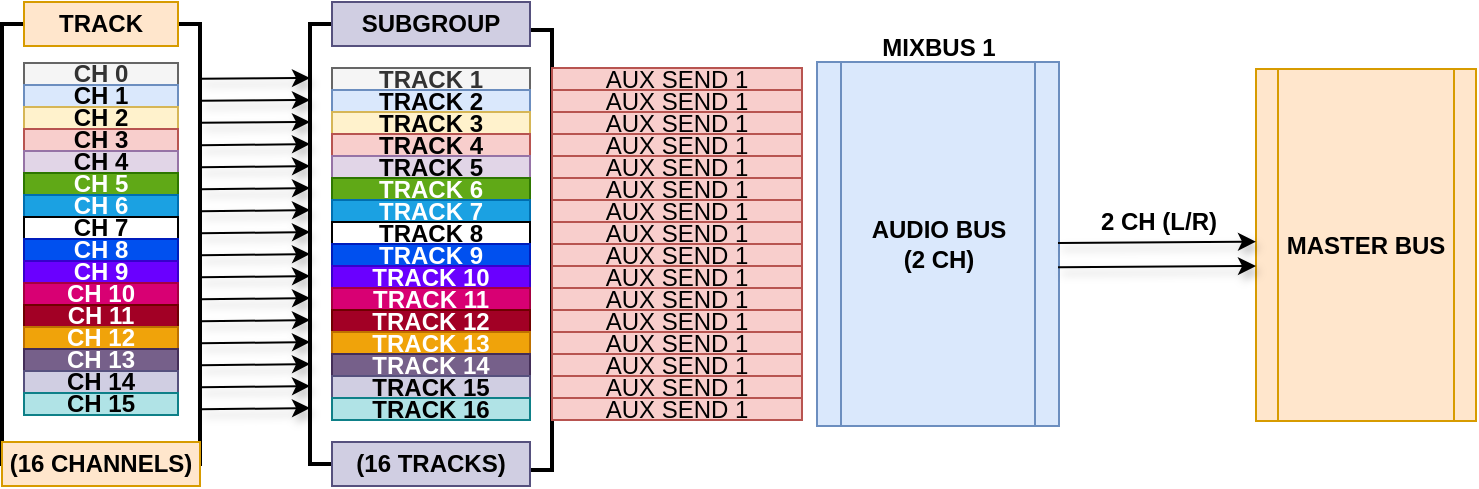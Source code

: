 <mxfile version="14.0.1" type="device"><diagram id="Vo9iwSne3lKJXptvg31i" name="Page-1"><mxGraphModel dx="763" dy="608" grid="1" gridSize="10" guides="1" tooltips="1" connect="1" arrows="1" fold="1" page="1" pageScale="1" pageWidth="1100" pageHeight="850" math="0" shadow="0"><root><mxCell id="0"/><mxCell id="1" parent="0"/><mxCell id="4EcqhXFw1HVFGPpnSO6v-97" value="&lt;b&gt;AUDIO BUS&lt;br&gt;(2 CH)&lt;/b&gt;" style="shape=process;whiteSpace=wrap;html=1;backgroundOutline=1;fillColor=#dae8fc;strokeColor=#6c8ebf;" vertex="1" parent="1"><mxGeometry x="447.5" y="70" width="121" height="182" as="geometry"/></mxCell><mxCell id="4EcqhXFw1HVFGPpnSO6v-98" value="&lt;b&gt;MASTER BUS&lt;/b&gt;" style="shape=process;whiteSpace=wrap;html=1;backgroundOutline=1;fillColor=#ffe6cc;strokeColor=#d79b00;" vertex="1" parent="1"><mxGeometry x="667" y="73.5" width="110" height="176" as="geometry"/></mxCell><mxCell id="4EcqhXFw1HVFGPpnSO6v-99" value="&lt;b&gt;CH 0&lt;/b&gt;" style="rounded=0;whiteSpace=wrap;html=1;fillColor=#f5f5f5;strokeColor=#666666;fontColor=#333333;" vertex="1" parent="1"><mxGeometry x="51" y="70.5" width="77" height="11" as="geometry"/></mxCell><mxCell id="4EcqhXFw1HVFGPpnSO6v-100" value="&lt;b&gt;CH 1&lt;br&gt;&lt;/b&gt;" style="rounded=0;whiteSpace=wrap;html=1;fillColor=#dae8fc;strokeColor=#6c8ebf;" vertex="1" parent="1"><mxGeometry x="51" y="81.5" width="77" height="11" as="geometry"/></mxCell><mxCell id="4EcqhXFw1HVFGPpnSO6v-101" value="" style="strokeWidth=2;html=1;shape=mxgraph.flowchart.annotation_1;align=left;pointerEvents=1;labelBackgroundColor=none;fontColor=#000000;rotation=-180;" vertex="1" parent="1"><mxGeometry x="293" y="54" width="22" height="220" as="geometry"/></mxCell><mxCell id="4EcqhXFw1HVFGPpnSO6v-102" value="&lt;div&gt;&lt;b&gt;CH 2&lt;/b&gt;&lt;/div&gt;" style="rounded=0;whiteSpace=wrap;html=1;fillColor=#fff2cc;strokeColor=#d6b656;" vertex="1" parent="1"><mxGeometry x="51" y="92.5" width="77" height="11" as="geometry"/></mxCell><mxCell id="4EcqhXFw1HVFGPpnSO6v-103" value="&lt;div&gt;&lt;b&gt;CH 3&lt;br&gt;&lt;/b&gt;&lt;/div&gt;" style="rounded=0;whiteSpace=wrap;html=1;fillColor=#f8cecc;strokeColor=#b85450;" vertex="1" parent="1"><mxGeometry x="51" y="103.5" width="77" height="11" as="geometry"/></mxCell><mxCell id="4EcqhXFw1HVFGPpnSO6v-104" value="&lt;b&gt;CH 4&lt;br&gt;&lt;/b&gt;" style="rounded=0;whiteSpace=wrap;html=1;fillColor=#e1d5e7;strokeColor=#9673a6;" vertex="1" parent="1"><mxGeometry x="51" y="114.5" width="77" height="11" as="geometry"/></mxCell><mxCell id="4EcqhXFw1HVFGPpnSO6v-105" value="&lt;b&gt;CH 5&lt;br&gt;&lt;/b&gt;" style="rounded=0;whiteSpace=wrap;html=1;fontColor=#ffffff;fillColor=#60a917;strokeColor=#2D7600;" vertex="1" parent="1"><mxGeometry x="51" y="125.5" width="77" height="11" as="geometry"/></mxCell><mxCell id="4EcqhXFw1HVFGPpnSO6v-106" value="&lt;div&gt;&lt;b&gt;CH 6&lt;br&gt;&lt;/b&gt;&lt;/div&gt;" style="rounded=0;whiteSpace=wrap;html=1;fontColor=#ffffff;fillColor=#1ba1e2;strokeColor=#006EAF;" vertex="1" parent="1"><mxGeometry x="51" y="136.5" width="77" height="11" as="geometry"/></mxCell><mxCell id="4EcqhXFw1HVFGPpnSO6v-107" value="&lt;div&gt;&lt;b&gt;CH 7&lt;br&gt;&lt;/b&gt;&lt;/div&gt;" style="rounded=0;whiteSpace=wrap;html=1;fontColor=#000000;" vertex="1" parent="1"><mxGeometry x="51" y="147.5" width="77" height="11" as="geometry"/></mxCell><mxCell id="4EcqhXFw1HVFGPpnSO6v-108" value="&lt;b&gt;CH 8&lt;br&gt;&lt;/b&gt;" style="rounded=0;whiteSpace=wrap;html=1;fontColor=#ffffff;fillColor=#0050ef;strokeColor=#001DBC;" vertex="1" parent="1"><mxGeometry x="51" y="158.5" width="77" height="11" as="geometry"/></mxCell><mxCell id="4EcqhXFw1HVFGPpnSO6v-109" value="&lt;b&gt;CH 9&lt;br&gt;&lt;/b&gt;" style="rounded=0;whiteSpace=wrap;html=1;fontColor=#ffffff;fillColor=#6a00ff;strokeColor=#3700CC;" vertex="1" parent="1"><mxGeometry x="51" y="169.5" width="77" height="11" as="geometry"/></mxCell><mxCell id="4EcqhXFw1HVFGPpnSO6v-110" value="&lt;div&gt;&lt;b&gt;CH 10&lt;br&gt;&lt;/b&gt;&lt;/div&gt;" style="rounded=0;whiteSpace=wrap;html=1;fontColor=#ffffff;fillColor=#d80073;strokeColor=#A50040;" vertex="1" parent="1"><mxGeometry x="51" y="180.5" width="77" height="11" as="geometry"/></mxCell><mxCell id="4EcqhXFw1HVFGPpnSO6v-111" value="&lt;div&gt;&lt;b&gt;CH 11&lt;br&gt;&lt;/b&gt;&lt;/div&gt;" style="rounded=0;whiteSpace=wrap;html=1;fontColor=#ffffff;fillColor=#a20025;strokeColor=#6F0000;" vertex="1" parent="1"><mxGeometry x="51" y="191.5" width="77" height="11" as="geometry"/></mxCell><mxCell id="4EcqhXFw1HVFGPpnSO6v-112" value="&lt;b&gt;CH 12&lt;br&gt;&lt;/b&gt;" style="rounded=0;whiteSpace=wrap;html=1;fontColor=#ffffff;fillColor=#f0a30a;strokeColor=#BD7000;" vertex="1" parent="1"><mxGeometry x="51" y="202.5" width="77" height="11" as="geometry"/></mxCell><mxCell id="4EcqhXFw1HVFGPpnSO6v-113" value="&lt;b&gt;CH 13&lt;br&gt;&lt;/b&gt;" style="rounded=0;whiteSpace=wrap;html=1;fontColor=#ffffff;fillColor=#76608a;strokeColor=#432D57;" vertex="1" parent="1"><mxGeometry x="51" y="213.5" width="77" height="11" as="geometry"/></mxCell><mxCell id="4EcqhXFw1HVFGPpnSO6v-114" value="&lt;div&gt;&lt;b&gt;CH 14&lt;br&gt;&lt;/b&gt;&lt;/div&gt;" style="rounded=0;whiteSpace=wrap;html=1;fillColor=#d0cee2;strokeColor=#56517e;" vertex="1" parent="1"><mxGeometry x="51" y="224.5" width="77" height="11" as="geometry"/></mxCell><mxCell id="4EcqhXFw1HVFGPpnSO6v-115" value="&lt;div&gt;&lt;b&gt;CH 15&lt;br&gt;&lt;/b&gt;&lt;/div&gt;" style="rounded=0;whiteSpace=wrap;html=1;fillColor=#b0e3e6;strokeColor=#0e8088;" vertex="1" parent="1"><mxGeometry x="51" y="235.5" width="77" height="11" as="geometry"/></mxCell><mxCell id="4EcqhXFw1HVFGPpnSO6v-116" value="&lt;b&gt;TRACK 1&lt;/b&gt;" style="rounded=0;whiteSpace=wrap;html=1;fillColor=#f5f5f5;strokeColor=#666666;fontColor=#333333;" vertex="1" parent="1"><mxGeometry x="205" y="73" width="99" height="11" as="geometry"/></mxCell><mxCell id="4EcqhXFw1HVFGPpnSO6v-117" value="&lt;b&gt;TRACK 2&lt;br&gt;&lt;/b&gt;" style="rounded=0;whiteSpace=wrap;html=1;fillColor=#dae8fc;strokeColor=#6c8ebf;" vertex="1" parent="1"><mxGeometry x="205" y="84" width="99" height="11" as="geometry"/></mxCell><mxCell id="4EcqhXFw1HVFGPpnSO6v-118" value="&lt;div&gt;&lt;b&gt;TRACK 3&lt;br&gt;&lt;/b&gt;&lt;/div&gt;" style="rounded=0;whiteSpace=wrap;html=1;fillColor=#fff2cc;strokeColor=#d6b656;" vertex="1" parent="1"><mxGeometry x="205" y="95" width="99" height="11" as="geometry"/></mxCell><mxCell id="4EcqhXFw1HVFGPpnSO6v-119" value="&lt;div&gt;&lt;b&gt;TRACK 4&lt;br&gt;&lt;/b&gt;&lt;/div&gt;" style="rounded=0;whiteSpace=wrap;html=1;fillColor=#f8cecc;strokeColor=#b85450;" vertex="1" parent="1"><mxGeometry x="205" y="106" width="99" height="11" as="geometry"/></mxCell><mxCell id="4EcqhXFw1HVFGPpnSO6v-120" value="&lt;b&gt;TRACK 5&lt;br&gt;&lt;/b&gt;" style="rounded=0;whiteSpace=wrap;html=1;fillColor=#e1d5e7;strokeColor=#9673a6;" vertex="1" parent="1"><mxGeometry x="205" y="117" width="99" height="11" as="geometry"/></mxCell><mxCell id="4EcqhXFw1HVFGPpnSO6v-121" value="&lt;b&gt;TRACK 6&lt;br&gt;&lt;/b&gt;" style="rounded=0;whiteSpace=wrap;html=1;fontColor=#ffffff;fillColor=#60a917;strokeColor=#2D7600;" vertex="1" parent="1"><mxGeometry x="205" y="128" width="99" height="11" as="geometry"/></mxCell><mxCell id="4EcqhXFw1HVFGPpnSO6v-122" value="&lt;div&gt;&lt;b&gt;TRACK 7&lt;br&gt;&lt;/b&gt;&lt;/div&gt;" style="rounded=0;whiteSpace=wrap;html=1;fontColor=#ffffff;fillColor=#1ba1e2;strokeColor=#006EAF;" vertex="1" parent="1"><mxGeometry x="205" y="139" width="99" height="11" as="geometry"/></mxCell><mxCell id="4EcqhXFw1HVFGPpnSO6v-123" value="&lt;b&gt;TRACK 8&lt;/b&gt;" style="rounded=0;whiteSpace=wrap;html=1;fontColor=#000000;" vertex="1" parent="1"><mxGeometry x="205" y="150" width="99" height="11" as="geometry"/></mxCell><mxCell id="4EcqhXFw1HVFGPpnSO6v-124" value="&lt;b&gt;TRACK 9&lt;br&gt;&lt;/b&gt;" style="rounded=0;whiteSpace=wrap;html=1;fontColor=#ffffff;fillColor=#0050ef;strokeColor=#001DBC;" vertex="1" parent="1"><mxGeometry x="205" y="161" width="99" height="11" as="geometry"/></mxCell><mxCell id="4EcqhXFw1HVFGPpnSO6v-125" value="&lt;b&gt;TRACK 10&lt;br&gt;&lt;/b&gt;" style="rounded=0;whiteSpace=wrap;html=1;fontColor=#ffffff;fillColor=#6a00ff;strokeColor=#3700CC;" vertex="1" parent="1"><mxGeometry x="205" y="172" width="99" height="11" as="geometry"/></mxCell><mxCell id="4EcqhXFw1HVFGPpnSO6v-126" value="&lt;div&gt;&lt;b&gt;TRACK 11&lt;br&gt;&lt;/b&gt;&lt;/div&gt;" style="rounded=0;whiteSpace=wrap;html=1;fontColor=#ffffff;fillColor=#d80073;strokeColor=#A50040;" vertex="1" parent="1"><mxGeometry x="205" y="183" width="99" height="11" as="geometry"/></mxCell><mxCell id="4EcqhXFw1HVFGPpnSO6v-127" value="&lt;div&gt;&lt;b&gt;TRACK 12&lt;br&gt;&lt;/b&gt;&lt;/div&gt;" style="rounded=0;whiteSpace=wrap;html=1;fontColor=#ffffff;fillColor=#a20025;strokeColor=#6F0000;" vertex="1" parent="1"><mxGeometry x="205" y="194" width="99" height="11" as="geometry"/></mxCell><mxCell id="4EcqhXFw1HVFGPpnSO6v-128" value="&lt;b&gt;TRACK 13&lt;br&gt;&lt;/b&gt;" style="rounded=0;whiteSpace=wrap;html=1;fontColor=#ffffff;fillColor=#f0a30a;strokeColor=#BD7000;" vertex="1" parent="1"><mxGeometry x="205" y="205" width="99" height="11" as="geometry"/></mxCell><mxCell id="4EcqhXFw1HVFGPpnSO6v-129" value="&lt;b&gt;TRACK 14&lt;br&gt;&lt;/b&gt;" style="rounded=0;whiteSpace=wrap;html=1;fontColor=#ffffff;fillColor=#76608a;strokeColor=#432D57;" vertex="1" parent="1"><mxGeometry x="205" y="216" width="99" height="11" as="geometry"/></mxCell><mxCell id="4EcqhXFw1HVFGPpnSO6v-130" value="&lt;div&gt;&lt;b&gt;TRACK 15&lt;br&gt;&lt;/b&gt;&lt;/div&gt;" style="rounded=0;whiteSpace=wrap;html=1;fillColor=#d0cee2;strokeColor=#56517e;" vertex="1" parent="1"><mxGeometry x="205" y="227" width="99" height="11" as="geometry"/></mxCell><mxCell id="4EcqhXFw1HVFGPpnSO6v-131" value="" style="strokeWidth=2;html=1;shape=mxgraph.flowchart.annotation_1;align=left;pointerEvents=1;labelBackgroundColor=none;fontColor=#000000;" vertex="1" parent="1"><mxGeometry x="194" y="51" width="22" height="220" as="geometry"/></mxCell><mxCell id="4EcqhXFw1HVFGPpnSO6v-132" value="&lt;div&gt;&lt;b&gt;TRACK 16&lt;br&gt;&lt;/b&gt;&lt;/div&gt;" style="rounded=0;whiteSpace=wrap;html=1;fillColor=#b0e3e6;strokeColor=#0e8088;" vertex="1" parent="1"><mxGeometry x="205" y="238" width="99" height="11" as="geometry"/></mxCell><mxCell id="4EcqhXFw1HVFGPpnSO6v-133" value="" style="strokeWidth=2;html=1;shape=mxgraph.flowchart.annotation_1;align=left;pointerEvents=1;labelBackgroundColor=none;fontColor=#000000;" vertex="1" parent="1"><mxGeometry x="40" y="51" width="22" height="220" as="geometry"/></mxCell><mxCell id="4EcqhXFw1HVFGPpnSO6v-134" value="" style="strokeWidth=2;html=1;shape=mxgraph.flowchart.annotation_1;align=left;pointerEvents=1;labelBackgroundColor=none;fontColor=#000000;rotation=-180;" vertex="1" parent="1"><mxGeometry x="117" y="51" width="22" height="220" as="geometry"/></mxCell><mxCell id="4EcqhXFw1HVFGPpnSO6v-135" value="&lt;b&gt;TRACK&lt;/b&gt;" style="rounded=0;whiteSpace=wrap;html=1;labelBackgroundColor=none;fillColor=#ffe6cc;strokeColor=#d79b00;" vertex="1" parent="1"><mxGeometry x="51" y="40" width="77" height="22" as="geometry"/></mxCell><mxCell id="4EcqhXFw1HVFGPpnSO6v-136" value="&lt;b&gt;(16 CHANNELS)&lt;/b&gt;" style="rounded=0;whiteSpace=wrap;html=1;labelBackgroundColor=none;fillColor=#ffe6cc;strokeColor=#d79b00;" vertex="1" parent="1"><mxGeometry x="40" y="260" width="99" height="22" as="geometry"/></mxCell><mxCell id="4EcqhXFw1HVFGPpnSO6v-137" value="" style="endArrow=classic;html=1;shadow=1;strokeColor=#000000;fontColor=#000000;" edge="1" parent="1"><mxGeometry width="50" height="50" relative="1" as="geometry"><mxPoint x="139" y="89.36" as="sourcePoint"/><mxPoint x="194" y="89" as="targetPoint"/></mxGeometry></mxCell><mxCell id="4EcqhXFw1HVFGPpnSO6v-138" value="" style="endArrow=classic;html=1;shadow=1;fontColor=#000000;fillColor=none;" edge="1" parent="1"><mxGeometry width="50" height="50" relative="1" as="geometry"><mxPoint x="139" y="78.36" as="sourcePoint"/><mxPoint x="194" y="78" as="targetPoint"/></mxGeometry></mxCell><mxCell id="4EcqhXFw1HVFGPpnSO6v-139" value="" style="endArrow=classic;html=1;shadow=1;strokeColor=#000000;fontColor=#000000;" edge="1" parent="1"><mxGeometry width="50" height="50" relative="1" as="geometry"><mxPoint x="139" y="100.36" as="sourcePoint"/><mxPoint x="194" y="100" as="targetPoint"/></mxGeometry></mxCell><mxCell id="4EcqhXFw1HVFGPpnSO6v-140" value="" style="endArrow=classic;html=1;shadow=1;strokeColor=#000000;fontColor=#000000;" edge="1" parent="1"><mxGeometry width="50" height="50" relative="1" as="geometry"><mxPoint x="139" y="111.68" as="sourcePoint"/><mxPoint x="194" y="111" as="targetPoint"/></mxGeometry></mxCell><mxCell id="4EcqhXFw1HVFGPpnSO6v-141" value="" style="endArrow=classic;html=1;shadow=1;strokeColor=#000000;fontColor=#000000;" edge="1" parent="1"><mxGeometry width="50" height="50" relative="1" as="geometry"><mxPoint x="139" y="133.68" as="sourcePoint"/><mxPoint x="194" y="133" as="targetPoint"/></mxGeometry></mxCell><mxCell id="4EcqhXFw1HVFGPpnSO6v-142" value="" style="endArrow=classic;html=1;shadow=1;fontColor=#000000;fillColor=none;" edge="1" parent="1"><mxGeometry width="50" height="50" relative="1" as="geometry"><mxPoint x="139" y="122.68" as="sourcePoint"/><mxPoint x="194" y="122" as="targetPoint"/></mxGeometry></mxCell><mxCell id="4EcqhXFw1HVFGPpnSO6v-143" value="" style="endArrow=classic;html=1;shadow=1;strokeColor=#000000;fontColor=#000000;" edge="1" parent="1"><mxGeometry width="50" height="50" relative="1" as="geometry"><mxPoint x="139" y="144.68" as="sourcePoint"/><mxPoint x="194" y="144" as="targetPoint"/></mxGeometry></mxCell><mxCell id="4EcqhXFw1HVFGPpnSO6v-144" value="" style="endArrow=classic;html=1;shadow=1;strokeColor=#000000;fontColor=#000000;" edge="1" parent="1"><mxGeometry width="50" height="50" relative="1" as="geometry"><mxPoint x="139" y="155.68" as="sourcePoint"/><mxPoint x="194" y="155" as="targetPoint"/></mxGeometry></mxCell><mxCell id="4EcqhXFw1HVFGPpnSO6v-145" value="" style="endArrow=classic;html=1;shadow=1;strokeColor=#000000;fontColor=#000000;" edge="1" parent="1"><mxGeometry width="50" height="50" relative="1" as="geometry"><mxPoint x="139" y="177.68" as="sourcePoint"/><mxPoint x="194" y="177" as="targetPoint"/></mxGeometry></mxCell><mxCell id="4EcqhXFw1HVFGPpnSO6v-146" value="" style="endArrow=classic;html=1;shadow=1;fontColor=#000000;fillColor=none;" edge="1" parent="1"><mxGeometry width="50" height="50" relative="1" as="geometry"><mxPoint x="139" y="166.68" as="sourcePoint"/><mxPoint x="194" y="166" as="targetPoint"/></mxGeometry></mxCell><mxCell id="4EcqhXFw1HVFGPpnSO6v-147" value="" style="endArrow=classic;html=1;shadow=1;strokeColor=#000000;fontColor=#000000;" edge="1" parent="1"><mxGeometry width="50" height="50" relative="1" as="geometry"><mxPoint x="139" y="188.68" as="sourcePoint"/><mxPoint x="194" y="188" as="targetPoint"/></mxGeometry></mxCell><mxCell id="4EcqhXFw1HVFGPpnSO6v-148" value="" style="endArrow=classic;html=1;shadow=1;strokeColor=#000000;fontColor=#000000;" edge="1" parent="1"><mxGeometry width="50" height="50" relative="1" as="geometry"><mxPoint x="139" y="199.68" as="sourcePoint"/><mxPoint x="194" y="199" as="targetPoint"/></mxGeometry></mxCell><mxCell id="4EcqhXFw1HVFGPpnSO6v-149" value="" style="endArrow=classic;html=1;shadow=1;strokeColor=#000000;fontColor=#000000;" edge="1" parent="1"><mxGeometry width="50" height="50" relative="1" as="geometry"><mxPoint x="139" y="221.68" as="sourcePoint"/><mxPoint x="194" y="221" as="targetPoint"/></mxGeometry></mxCell><mxCell id="4EcqhXFw1HVFGPpnSO6v-150" value="" style="endArrow=classic;html=1;shadow=1;fontColor=#000000;fillColor=none;" edge="1" parent="1"><mxGeometry width="50" height="50" relative="1" as="geometry"><mxPoint x="139" y="210.68" as="sourcePoint"/><mxPoint x="194" y="210" as="targetPoint"/></mxGeometry></mxCell><mxCell id="4EcqhXFw1HVFGPpnSO6v-151" value="" style="endArrow=classic;html=1;shadow=1;strokeColor=#000000;fontColor=#000000;" edge="1" parent="1"><mxGeometry width="50" height="50" relative="1" as="geometry"><mxPoint x="139" y="232.68" as="sourcePoint"/><mxPoint x="194" y="232" as="targetPoint"/></mxGeometry></mxCell><mxCell id="4EcqhXFw1HVFGPpnSO6v-152" value="" style="endArrow=classic;html=1;shadow=1;strokeColor=#000000;fontColor=#000000;" edge="1" parent="1"><mxGeometry width="50" height="50" relative="1" as="geometry"><mxPoint x="139" y="243.68" as="sourcePoint"/><mxPoint x="194" y="243" as="targetPoint"/></mxGeometry></mxCell><mxCell id="4EcqhXFw1HVFGPpnSO6v-154" value="&lt;b&gt;MIXBUS&lt;/b&gt; &lt;b&gt;1&lt;/b&gt;" style="text;html=1;align=center;verticalAlign=middle;resizable=0;points=[];autosize=1;fontColor=#000000;" vertex="1" parent="1"><mxGeometry x="469.5" y="51.5" width="77" height="22" as="geometry"/></mxCell><mxCell id="4EcqhXFw1HVFGPpnSO6v-155" value="" style="endArrow=classic;html=1;shadow=1;strokeColor=#000000;fontColor=#000000;" edge="1" parent="1"><mxGeometry width="50" height="50" relative="1" as="geometry"><mxPoint x="568" y="172.62" as="sourcePoint"/><mxPoint x="667" y="172" as="targetPoint"/></mxGeometry></mxCell><mxCell id="4EcqhXFw1HVFGPpnSO6v-156" value="" style="endArrow=classic;html=1;shadow=1;fontColor=#000000;fillColor=none;" edge="1" parent="1"><mxGeometry width="50" height="50" relative="1" as="geometry"><mxPoint x="568" y="160.44" as="sourcePoint"/><mxPoint x="667" y="159.82" as="targetPoint"/></mxGeometry></mxCell><mxCell id="4EcqhXFw1HVFGPpnSO6v-157" value="&lt;b&gt;2 CH (L/R)&lt;/b&gt;" style="text;html=1;align=center;verticalAlign=middle;resizable=0;points=[];autosize=1;fontColor=#000000;" vertex="1" parent="1"><mxGeometry x="579" y="139" width="77" height="22" as="geometry"/></mxCell><mxCell id="4EcqhXFw1HVFGPpnSO6v-158" value="&lt;b&gt;SUBGROUP&lt;/b&gt;" style="rounded=0;whiteSpace=wrap;html=1;labelBackgroundColor=none;fillColor=#d0cee2;strokeColor=#56517e;" vertex="1" parent="1"><mxGeometry x="205" y="40" width="99" height="22" as="geometry"/></mxCell><mxCell id="4EcqhXFw1HVFGPpnSO6v-159" value="&lt;b&gt;(16 TRACKS)&lt;/b&gt;" style="rounded=0;whiteSpace=wrap;html=1;labelBackgroundColor=none;fillColor=#d0cee2;strokeColor=#56517e;" vertex="1" parent="1"><mxGeometry x="205" y="260" width="99" height="22" as="geometry"/></mxCell><mxCell id="4EcqhXFw1HVFGPpnSO6v-178" value="AUX SEND 1" style="rounded=0;whiteSpace=wrap;html=1;fillColor=#f8cecc;strokeColor=#b85450;" vertex="1" parent="1"><mxGeometry x="315" y="73" width="125" height="11" as="geometry"/></mxCell><mxCell id="4EcqhXFw1HVFGPpnSO6v-179" value="AUX SEND 1" style="rounded=0;whiteSpace=wrap;html=1;fillColor=#f8cecc;strokeColor=#b85450;" vertex="1" parent="1"><mxGeometry x="315" y="84" width="125" height="11" as="geometry"/></mxCell><mxCell id="4EcqhXFw1HVFGPpnSO6v-180" value="AUX SEND 1" style="rounded=0;whiteSpace=wrap;html=1;fillColor=#f8cecc;strokeColor=#b85450;" vertex="1" parent="1"><mxGeometry x="315" y="95" width="125" height="11" as="geometry"/></mxCell><mxCell id="4EcqhXFw1HVFGPpnSO6v-181" value="AUX SEND 1" style="rounded=0;whiteSpace=wrap;html=1;fillColor=#f8cecc;strokeColor=#b85450;" vertex="1" parent="1"><mxGeometry x="315" y="106" width="125" height="11" as="geometry"/></mxCell><mxCell id="4EcqhXFw1HVFGPpnSO6v-182" value="AUX SEND 1" style="rounded=0;whiteSpace=wrap;html=1;fillColor=#f8cecc;strokeColor=#b85450;" vertex="1" parent="1"><mxGeometry x="315" y="117" width="125" height="11" as="geometry"/></mxCell><mxCell id="4EcqhXFw1HVFGPpnSO6v-183" value="AUX SEND 1" style="rounded=0;whiteSpace=wrap;html=1;fillColor=#f8cecc;strokeColor=#b85450;" vertex="1" parent="1"><mxGeometry x="315" y="128" width="125" height="11" as="geometry"/></mxCell><mxCell id="4EcqhXFw1HVFGPpnSO6v-184" value="AUX SEND 1" style="rounded=0;whiteSpace=wrap;html=1;fillColor=#f8cecc;strokeColor=#b85450;" vertex="1" parent="1"><mxGeometry x="315" y="139" width="125" height="11" as="geometry"/></mxCell><mxCell id="4EcqhXFw1HVFGPpnSO6v-185" value="AUX SEND 1" style="rounded=0;whiteSpace=wrap;html=1;fillColor=#f8cecc;strokeColor=#b85450;" vertex="1" parent="1"><mxGeometry x="315" y="150" width="125" height="11" as="geometry"/></mxCell><mxCell id="4EcqhXFw1HVFGPpnSO6v-186" value="AUX SEND 1" style="rounded=0;whiteSpace=wrap;html=1;fillColor=#f8cecc;strokeColor=#b85450;" vertex="1" parent="1"><mxGeometry x="315" y="161" width="125" height="11" as="geometry"/></mxCell><mxCell id="4EcqhXFw1HVFGPpnSO6v-187" value="AUX SEND 1" style="rounded=0;whiteSpace=wrap;html=1;fillColor=#f8cecc;strokeColor=#b85450;" vertex="1" parent="1"><mxGeometry x="315" y="172" width="125" height="11" as="geometry"/></mxCell><mxCell id="4EcqhXFw1HVFGPpnSO6v-188" value="AUX SEND 1" style="rounded=0;whiteSpace=wrap;html=1;fillColor=#f8cecc;strokeColor=#b85450;" vertex="1" parent="1"><mxGeometry x="315" y="183" width="125" height="11" as="geometry"/></mxCell><mxCell id="4EcqhXFw1HVFGPpnSO6v-189" value="AUX SEND 1" style="rounded=0;whiteSpace=wrap;html=1;fillColor=#f8cecc;strokeColor=#b85450;" vertex="1" parent="1"><mxGeometry x="315" y="194" width="125" height="11" as="geometry"/></mxCell><mxCell id="4EcqhXFw1HVFGPpnSO6v-190" value="AUX SEND 1" style="rounded=0;whiteSpace=wrap;html=1;fillColor=#f8cecc;strokeColor=#b85450;" vertex="1" parent="1"><mxGeometry x="315" y="205" width="125" height="11" as="geometry"/></mxCell><mxCell id="4EcqhXFw1HVFGPpnSO6v-191" value="AUX SEND 1" style="rounded=0;whiteSpace=wrap;html=1;fillColor=#f8cecc;strokeColor=#b85450;" vertex="1" parent="1"><mxGeometry x="315" y="216" width="125" height="11" as="geometry"/></mxCell><mxCell id="4EcqhXFw1HVFGPpnSO6v-192" value="AUX SEND 1" style="rounded=0;whiteSpace=wrap;html=1;fillColor=#f8cecc;strokeColor=#b85450;" vertex="1" parent="1"><mxGeometry x="315" y="227" width="125" height="11" as="geometry"/></mxCell><mxCell id="4EcqhXFw1HVFGPpnSO6v-193" value="AUX SEND 1" style="rounded=0;whiteSpace=wrap;html=1;fillColor=#f8cecc;strokeColor=#b85450;" vertex="1" parent="1"><mxGeometry x="315" y="238" width="125" height="11" as="geometry"/></mxCell></root></mxGraphModel></diagram></mxfile>